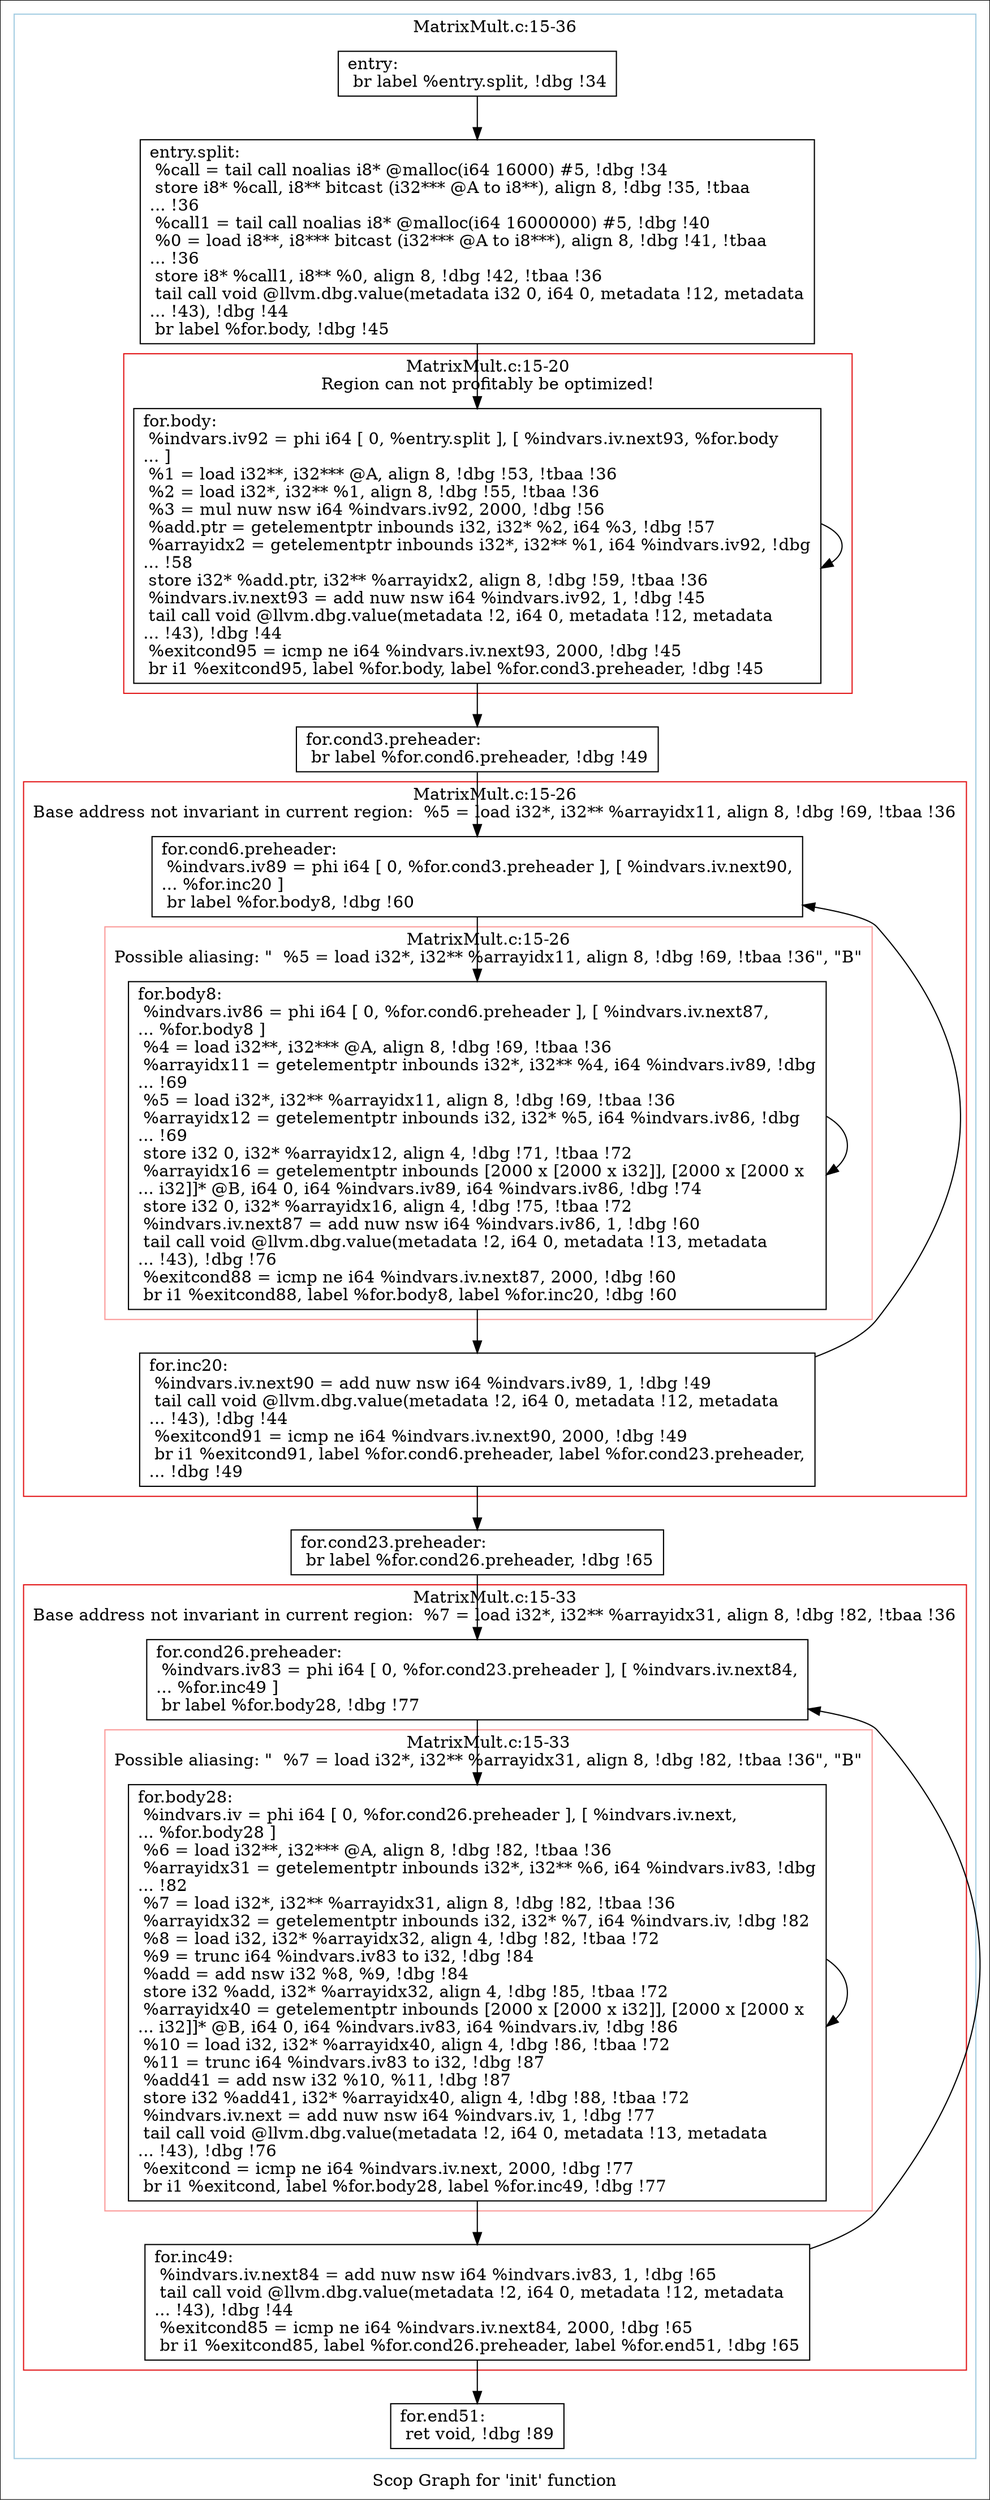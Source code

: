 digraph "Scop Graph for 'init' function" {
	label="Scop Graph for 'init' function";

	Node0xa15f860 [shape=record,label="{entry:\l  br label %entry.split, !dbg !34\l}"];
	Node0xa15f860 -> Node0xa2233a0;
	Node0xa2233a0 [shape=record,label="{entry.split:                                      \l  %call = tail call noalias i8* @malloc(i64 16000) #5, !dbg !34\l  store i8* %call, i8** bitcast (i32*** @A to i8**), align 8, !dbg !35, !tbaa\l... !36\l  %call1 = tail call noalias i8* @malloc(i64 16000000) #5, !dbg !40\l  %0 = load i8**, i8*** bitcast (i32*** @A to i8***), align 8, !dbg !41, !tbaa\l... !36\l  store i8* %call1, i8** %0, align 8, !dbg !42, !tbaa !36\l  tail call void @llvm.dbg.value(metadata i32 0, i64 0, metadata !12, metadata\l... !43), !dbg !44\l  br label %for.body, !dbg !45\l}"];
	Node0xa2233a0 -> Node0xa160580;
	Node0xa160580 [shape=record,label="{for.body:                                         \l  %indvars.iv92 = phi i64 [ 0, %entry.split ], [ %indvars.iv.next93, %for.body\l... ]\l  %1 = load i32**, i32*** @A, align 8, !dbg !53, !tbaa !36\l  %2 = load i32*, i32** %1, align 8, !dbg !55, !tbaa !36\l  %3 = mul nuw nsw i64 %indvars.iv92, 2000, !dbg !56\l  %add.ptr = getelementptr inbounds i32, i32* %2, i64 %3, !dbg !57\l  %arrayidx2 = getelementptr inbounds i32*, i32** %1, i64 %indvars.iv92, !dbg\l... !58\l  store i32* %add.ptr, i32** %arrayidx2, align 8, !dbg !59, !tbaa !36\l  %indvars.iv.next93 = add nuw nsw i64 %indvars.iv92, 1, !dbg !45\l  tail call void @llvm.dbg.value(metadata !2, i64 0, metadata !12, metadata\l... !43), !dbg !44\l  %exitcond95 = icmp ne i64 %indvars.iv.next93, 2000, !dbg !45\l  br i1 %exitcond95, label %for.body, label %for.cond3.preheader, !dbg !45\l}"];
	Node0xa160580 -> Node0xa160580[constraint=false];
	Node0xa160580 -> Node0xa158560;
	Node0xa158560 [shape=record,label="{for.cond3.preheader:                              \l  br label %for.cond6.preheader, !dbg !49\l}"];
	Node0xa158560 -> Node0xa16cab0;
	Node0xa16cab0 [shape=record,label="{for.cond6.preheader:                              \l  %indvars.iv89 = phi i64 [ 0, %for.cond3.preheader ], [ %indvars.iv.next90,\l... %for.inc20 ]\l  br label %for.body8, !dbg !60\l}"];
	Node0xa16cab0 -> Node0xa15ffa0;
	Node0xa15ffa0 [shape=record,label="{for.body8:                                        \l  %indvars.iv86 = phi i64 [ 0, %for.cond6.preheader ], [ %indvars.iv.next87,\l... %for.body8 ]\l  %4 = load i32**, i32*** @A, align 8, !dbg !69, !tbaa !36\l  %arrayidx11 = getelementptr inbounds i32*, i32** %4, i64 %indvars.iv89, !dbg\l... !69\l  %5 = load i32*, i32** %arrayidx11, align 8, !dbg !69, !tbaa !36\l  %arrayidx12 = getelementptr inbounds i32, i32* %5, i64 %indvars.iv86, !dbg\l... !69\l  store i32 0, i32* %arrayidx12, align 4, !dbg !71, !tbaa !72\l  %arrayidx16 = getelementptr inbounds [2000 x [2000 x i32]], [2000 x [2000 x\l... i32]]* @B, i64 0, i64 %indvars.iv89, i64 %indvars.iv86, !dbg !74\l  store i32 0, i32* %arrayidx16, align 4, !dbg !75, !tbaa !72\l  %indvars.iv.next87 = add nuw nsw i64 %indvars.iv86, 1, !dbg !60\l  tail call void @llvm.dbg.value(metadata !2, i64 0, metadata !13, metadata\l... !43), !dbg !76\l  %exitcond88 = icmp ne i64 %indvars.iv.next87, 2000, !dbg !60\l  br i1 %exitcond88, label %for.body8, label %for.inc20, !dbg !60\l}"];
	Node0xa15ffa0 -> Node0xa15ffa0[constraint=false];
	Node0xa15ffa0 -> Node0xa118aa0;
	Node0xa118aa0 [shape=record,label="{for.inc20:                                        \l  %indvars.iv.next90 = add nuw nsw i64 %indvars.iv89, 1, !dbg !49\l  tail call void @llvm.dbg.value(metadata !2, i64 0, metadata !12, metadata\l... !43), !dbg !44\l  %exitcond91 = icmp ne i64 %indvars.iv.next90, 2000, !dbg !49\l  br i1 %exitcond91, label %for.cond6.preheader, label %for.cond23.preheader,\l... !dbg !49\l}"];
	Node0xa118aa0 -> Node0xa16cab0[constraint=false];
	Node0xa118aa0 -> Node0xa155160;
	Node0xa155160 [shape=record,label="{for.cond23.preheader:                             \l  br label %for.cond26.preheader, !dbg !65\l}"];
	Node0xa155160 -> Node0xa15e4f0;
	Node0xa15e4f0 [shape=record,label="{for.cond26.preheader:                             \l  %indvars.iv83 = phi i64 [ 0, %for.cond23.preheader ], [ %indvars.iv.next84,\l... %for.inc49 ]\l  br label %for.body28, !dbg !77\l}"];
	Node0xa15e4f0 -> Node0xa169990;
	Node0xa169990 [shape=record,label="{for.body28:                                       \l  %indvars.iv = phi i64 [ 0, %for.cond26.preheader ], [ %indvars.iv.next,\l... %for.body28 ]\l  %6 = load i32**, i32*** @A, align 8, !dbg !82, !tbaa !36\l  %arrayidx31 = getelementptr inbounds i32*, i32** %6, i64 %indvars.iv83, !dbg\l... !82\l  %7 = load i32*, i32** %arrayidx31, align 8, !dbg !82, !tbaa !36\l  %arrayidx32 = getelementptr inbounds i32, i32* %7, i64 %indvars.iv, !dbg !82\l  %8 = load i32, i32* %arrayidx32, align 4, !dbg !82, !tbaa !72\l  %9 = trunc i64 %indvars.iv83 to i32, !dbg !84\l  %add = add nsw i32 %8, %9, !dbg !84\l  store i32 %add, i32* %arrayidx32, align 4, !dbg !85, !tbaa !72\l  %arrayidx40 = getelementptr inbounds [2000 x [2000 x i32]], [2000 x [2000 x\l... i32]]* @B, i64 0, i64 %indvars.iv83, i64 %indvars.iv, !dbg !86\l  %10 = load i32, i32* %arrayidx40, align 4, !dbg !86, !tbaa !72\l  %11 = trunc i64 %indvars.iv83 to i32, !dbg !87\l  %add41 = add nsw i32 %10, %11, !dbg !87\l  store i32 %add41, i32* %arrayidx40, align 4, !dbg !88, !tbaa !72\l  %indvars.iv.next = add nuw nsw i64 %indvars.iv, 1, !dbg !77\l  tail call void @llvm.dbg.value(metadata !2, i64 0, metadata !13, metadata\l... !43), !dbg !76\l  %exitcond = icmp ne i64 %indvars.iv.next, 2000, !dbg !77\l  br i1 %exitcond, label %for.body28, label %for.inc49, !dbg !77\l}"];
	Node0xa169990 -> Node0xa169990[constraint=false];
	Node0xa169990 -> Node0xa154640;
	Node0xa154640 [shape=record,label="{for.inc49:                                        \l  %indvars.iv.next84 = add nuw nsw i64 %indvars.iv83, 1, !dbg !65\l  tail call void @llvm.dbg.value(metadata !2, i64 0, metadata !12, metadata\l... !43), !dbg !44\l  %exitcond85 = icmp ne i64 %indvars.iv.next84, 2000, !dbg !65\l  br i1 %exitcond85, label %for.cond26.preheader, label %for.end51, !dbg !65\l}"];
	Node0xa154640 -> Node0xa15e4f0[constraint=false];
	Node0xa154640 -> Node0xa155080;
	Node0xa155080 [shape=record,label="{for.end51:                                        \l  ret void, !dbg !89\l}"];
	colorscheme = "paired12"
        subgraph cluster_0xa1593b0 {
          label = "MatrixMult.c:15-36
";
          style = solid;
          color = 1
          subgraph cluster_0xa162bb0 {
            label = "MatrixMult.c:15-20
Region can not profitably be optimized!";
            style = solid;
            color = 6
            Node0xa160580;
          }
          subgraph cluster_0xa158490 {
            label = "MatrixMult.c:15-26
Base address not invariant in current region:  %5 = load i32*, i32** %arrayidx11, align 8, !dbg !69, !tbaa !36";
            style = solid;
            color = 6
            subgraph cluster_0xa15f3d0 {
              label = "MatrixMult.c:15-26
Possible aliasing: \"  %5 = load i32*, i32** %arrayidx11, align 8, !dbg !69, !tbaa !36\", \"B\"";
              style = solid;
              color = 5
              Node0xa15ffa0;
            }
            Node0xa16cab0;
            Node0xa118aa0;
          }
          subgraph cluster_0xa15fea0 {
            label = "MatrixMult.c:15-33
Base address not invariant in current region:  %7 = load i32*, i32** %arrayidx31, align 8, !dbg !82, !tbaa !36";
            style = solid;
            color = 6
            subgraph cluster_0xa162450 {
              label = "MatrixMult.c:15-33
Possible aliasing: \"  %7 = load i32*, i32** %arrayidx31, align 8, !dbg !82, !tbaa !36\", \"B\"";
              style = solid;
              color = 5
              Node0xa169990;
            }
            Node0xa15e4f0;
            Node0xa154640;
          }
          Node0xa15f860;
          Node0xa2233a0;
          Node0xa158560;
          Node0xa155160;
          Node0xa155080;
        }
}
